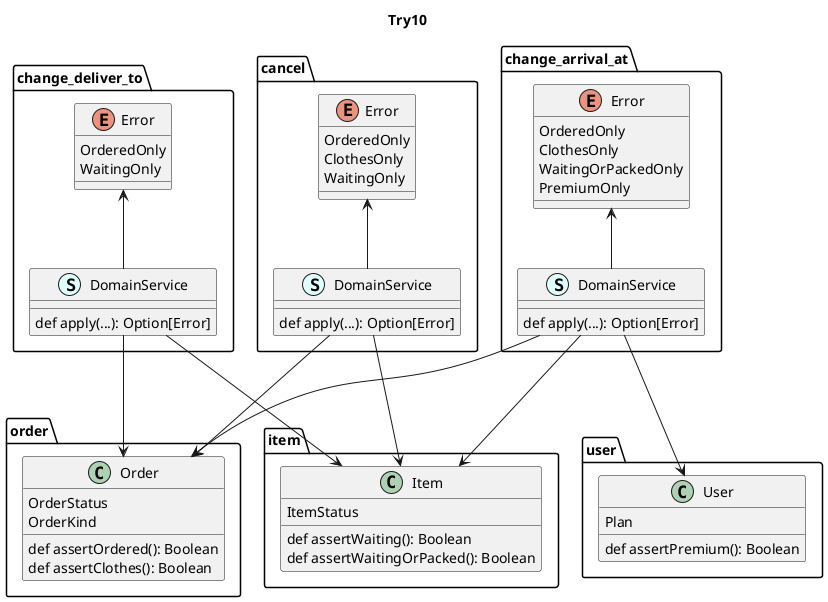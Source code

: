 @startuml

title Try10

namespace cancel {
  class DomainService << (S, lightcyan) >> {
    def apply(...): Option[Error]
  }

  enum Error {
    OrderedOnly
    ClothesOnly
    WaitingOnly
  }

  DomainService -u-> Error
}

namespace change_deliver_to {
  class DomainService << (S, lightcyan) >> {
    def apply(...): Option[Error]
  }

  enum Error {
    OrderedOnly
    WaitingOnly
  }

  DomainService -u-> Error
}

namespace change_arrival_at {
  class DomainService << (S, lightcyan) >> {
    def apply(...): Option[Error]
  }

  enum Error {
    OrderedOnly
    ClothesOnly
    WaitingOrPackedOnly
    PremiumOnly
  }

  DomainService -u-> Error
}

package order {
  class Order {
    OrderStatus
    OrderKind

    def assertOrdered(): Boolean
    def assertClothes(): Boolean
  }
}

package item {
  class Item {
    ItemStatus

    def assertWaiting(): Boolean
    def assertWaitingOrPacked(): Boolean
  }

}

package user {
  class User {
    Plan

    def assertPremium(): Boolean
  }
}

cancel.DomainService -d--> Order
cancel.DomainService -d--> Item

change_deliver_to.DomainService -d--> Order
change_deliver_to.DomainService -d--> Item

change_arrival_at.DomainService -d--> Order
change_arrival_at.DomainService -d--> Item
change_arrival_at.DomainService -d--> User

@enduml

